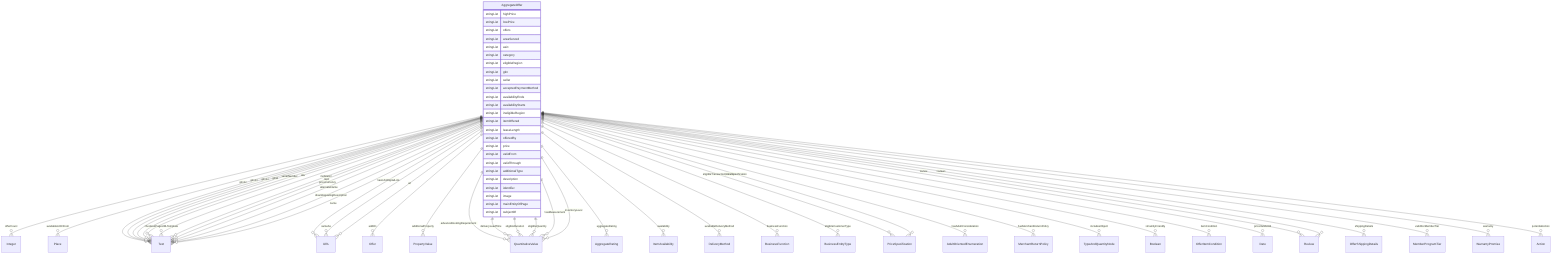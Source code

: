 erDiagram
AggregateOffer {
    stringList highPrice  
    stringList lowPrice  
    stringList offers  
    stringList areaServed  
    stringList asin  
    stringList category  
    stringList eligibleRegion  
    stringList gtin  
    stringList seller  
    stringList acceptedPaymentMethod  
    stringList availabilityEnds  
    stringList availabilityStarts  
    stringList ineligibleRegion  
    stringList itemOffered  
    stringList leaseLength  
    stringList offeredBy  
    stringList price  
    stringList validFrom  
    stringList validThrough  
    stringList additionalType  
    stringList description  
    stringList identifier  
    stringList image  
    stringList mainEntityOfPage  
    stringList subjectOf  
}

AggregateOffer ||--}o Integer : "offerCount"
AggregateOffer ||--}o Place : "availableAtOrFrom"
AggregateOffer ||--}o Text : "gtin12"
AggregateOffer ||--}o Text : "gtin13"
AggregateOffer ||--}o Text : "gtin14"
AggregateOffer ||--}o Text : "gtin8"
AggregateOffer ||--}o URL : "hasGS1DigitalLink"
AggregateOffer ||--}o Text : "serialNumber"
AggregateOffer ||--}o Text : "sku"
AggregateOffer ||--}o Offer : "addOn"
AggregateOffer ||--}o PropertyValue : "additionalProperty"
AggregateOffer ||--}o QuantitativeValue : "advanceBookingRequirement"
AggregateOffer ||--}o AggregateRating : "aggregateRating"
AggregateOffer ||--}o ItemAvailability : "availability"
AggregateOffer ||--}o DeliveryMethod : "availableDeliveryMethod"
AggregateOffer ||--}o BusinessFunction : "businessFunction"
AggregateOffer ||--}o Text : "checkoutPageURLTemplate"
AggregateOffer ||--}o QuantitativeValue : "deliveryLeadTime"
AggregateOffer ||--}o BusinessEntityType : "eligibleCustomerType"
AggregateOffer ||--}o QuantitativeValue : "eligibleDuration"
AggregateOffer ||--}o QuantitativeValue : "eligibleQuantity"
AggregateOffer ||--}o PriceSpecification : "eligibleTransactionVolume"
AggregateOffer ||--}o AdultOrientedEnumeration : "hasAdultConsideration"
AggregateOffer ||--}o QuantitativeValue : "hasMeasurement"
AggregateOffer ||--}o MerchantReturnPolicy : "hasMerchantReturnPolicy"
AggregateOffer ||--}o TypeAndQuantityNode : "includesObject"
AggregateOffer ||--}o QuantitativeValue : "inventoryLevel"
AggregateOffer ||--}o Boolean : "isFamilyFriendly"
AggregateOffer ||--}o OfferItemCondition : "itemCondition"
AggregateOffer ||--}o Text : "mobileUrl"
AggregateOffer ||--}o Text : "mpn"
AggregateOffer ||--}o Text : "priceCurrency"
AggregateOffer ||--}o PriceSpecification : "priceSpecification"
AggregateOffer ||--}o Date : "priceValidUntil"
AggregateOffer ||--}o Review : "review"
AggregateOffer ||--}o Review : "reviews"
AggregateOffer ||--}o OfferShippingDetails : "shippingDetails"
AggregateOffer ||--}o MemberProgramTier : "validForMemberTier"
AggregateOffer ||--}o WarrantyPromise : "warranty"
AggregateOffer ||--}o Text : "alternateName"
AggregateOffer ||--}o Text : "disambiguatingDescription"
AggregateOffer ||--}o Text : "name"
AggregateOffer ||--}o URL : "sameAs"
AggregateOffer ||--}o Action : "potentialAction"
AggregateOffer ||--}o URL : "url"